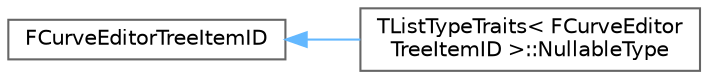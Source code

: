 digraph "Graphical Class Hierarchy"
{
 // INTERACTIVE_SVG=YES
 // LATEX_PDF_SIZE
  bgcolor="transparent";
  edge [fontname=Helvetica,fontsize=10,labelfontname=Helvetica,labelfontsize=10];
  node [fontname=Helvetica,fontsize=10,shape=box,height=0.2,width=0.4];
  rankdir="LR";
  Node0 [id="Node000000",label="FCurveEditorTreeItemID",height=0.2,width=0.4,color="grey40", fillcolor="white", style="filled",URL="$db/d31/structFCurveEditorTreeItemID.html",tooltip=" "];
  Node0 -> Node1 [id="edge3664_Node000000_Node000001",dir="back",color="steelblue1",style="solid",tooltip=" "];
  Node1 [id="Node000001",label="TListTypeTraits\< FCurveEditor\lTreeItemID \>::NullableType",height=0.2,width=0.4,color="grey40", fillcolor="white", style="filled",URL="$de/d9f/structTListTypeTraits_3_01FCurveEditorTreeItemID_01_4_1_1NullableType.html",tooltip=" "];
}
